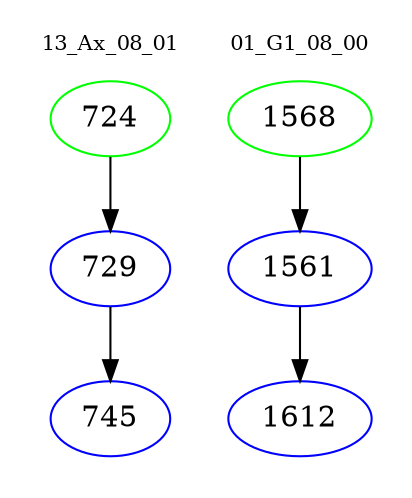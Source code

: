 digraph{
subgraph cluster_0 {
color = white
label = "13_Ax_08_01";
fontsize=10;
T0_724 [label="724", color="green"]
T0_724 -> T0_729 [color="black"]
T0_729 [label="729", color="blue"]
T0_729 -> T0_745 [color="black"]
T0_745 [label="745", color="blue"]
}
subgraph cluster_1 {
color = white
label = "01_G1_08_00";
fontsize=10;
T1_1568 [label="1568", color="green"]
T1_1568 -> T1_1561 [color="black"]
T1_1561 [label="1561", color="blue"]
T1_1561 -> T1_1612 [color="black"]
T1_1612 [label="1612", color="blue"]
}
}
